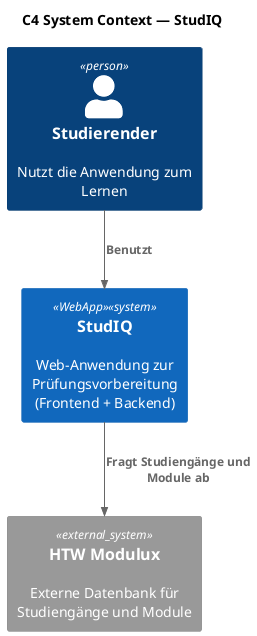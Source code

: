 @startuml
!include <C4/C4_Context.puml>
!include <office/Users/mobile_user.puml>

Person(user, "Studierender", "Nutzt die Anwendung zum Lernen")

System(studiq, "StudIQ", "Web-Anwendung zur Prüfungsvorbereitung (Frontend + Backend)", $tags="WebApp")
System_Ext(htw_auth, "HTW Modulux", "Externe Datenbank für Studiengänge und Module")

title C4 System Context — StudIQ

Rel(user, studiq, "Benutzt")
Rel(studiq, htw_auth, "Fragt Studiengänge und Module ab")

@enduml
